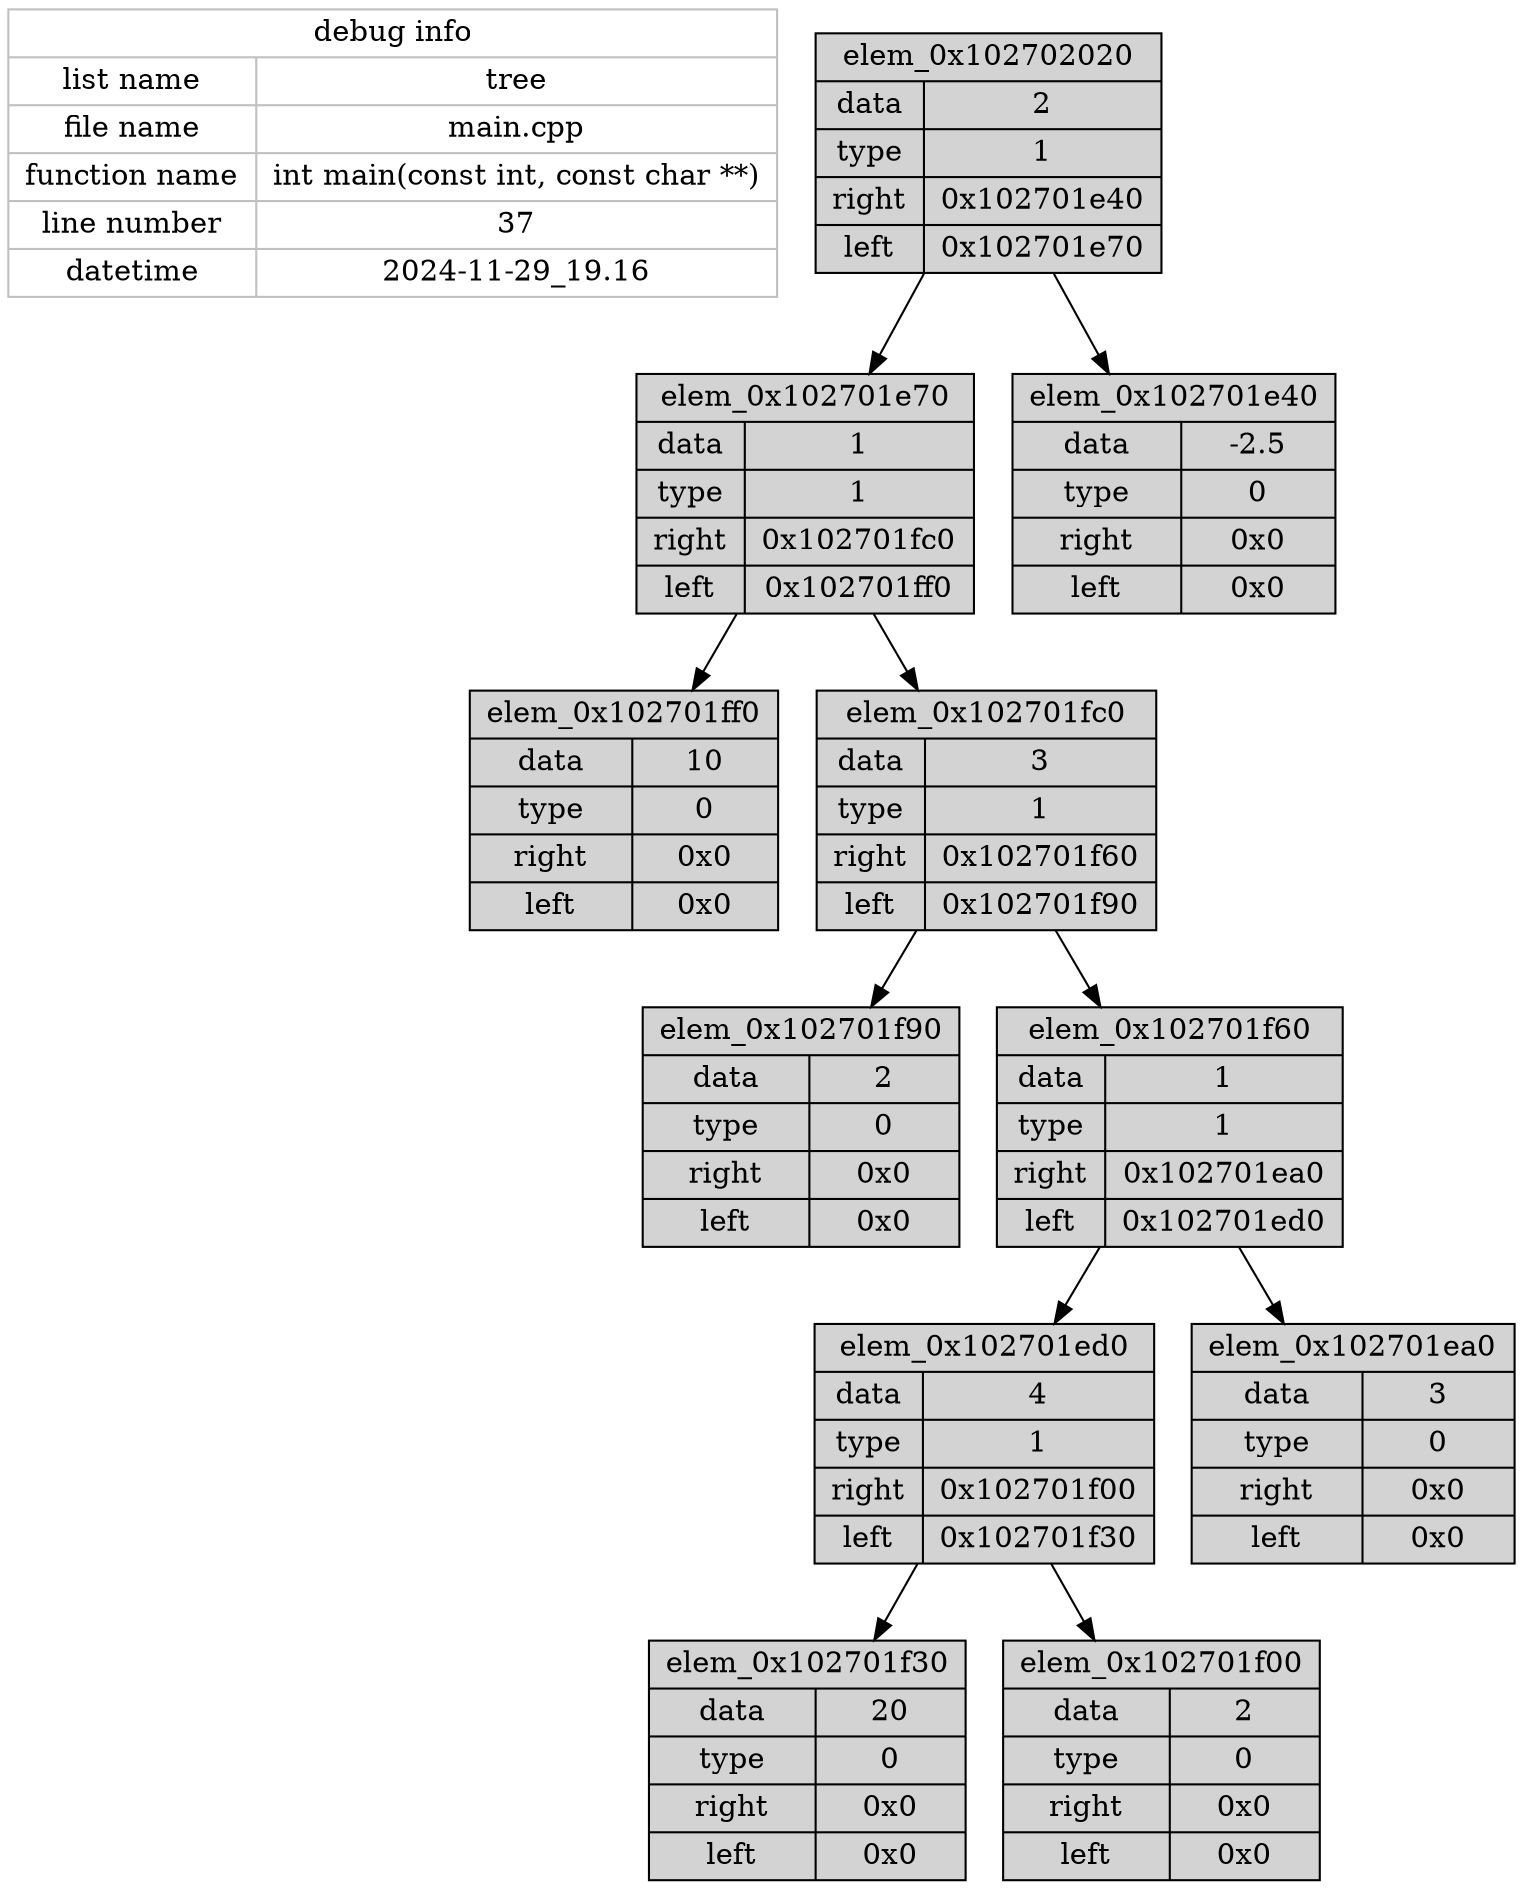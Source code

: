 digraph G {
debug_info [
shape=record,
label="{debug info | { {list name | file name | function name | line number | datetime} | {tree | main.cpp | int main(const int, const char **) | 37 | 2024-11-29_19.16} }}",
fillcolor=white,
color=grey,
style="filled",
];
elem_0x102702020 [
  shape=record,
  label="{elem_0x102702020  | { {data | type | right | left} | {2 | 1 | 0x102701e40 | 0x102701e70} } }",
  fillcolor=lightgrey,
  color=black,
  style="filled"
];
elem_0x102701e70 [
  shape=record,
  label="{elem_0x102701e70  | { {data | type | right | left} | {1 | 1 | 0x102701fc0 | 0x102701ff0} } }",
  fillcolor=lightgrey,
  color=black,
  style="filled"
];
elem_0x102701ff0 [
  shape=record,
  label="{elem_0x102701ff0  | { {data | type | right | left} | {10 | 0 | 0x0 | 0x0} } }",
  fillcolor=lightgrey,
  color=black,
  style="filled"
];

elem_0x102701fc0 [
  shape=record,
  label="{elem_0x102701fc0  | { {data | type | right | left} | {3 | 1 | 0x102701f60 | 0x102701f90} } }",
  fillcolor=lightgrey,
  color=black,
  style="filled"
];
elem_0x102701f90 [
  shape=record,
  label="{elem_0x102701f90  | { {data | type | right | left} | {2 | 0 | 0x0 | 0x0} } }",
  fillcolor=lightgrey,
  color=black,
  style="filled"
];

elem_0x102701f60 [
  shape=record,
  label="{elem_0x102701f60  | { {data | type | right | left} | {1 | 1 | 0x102701ea0 | 0x102701ed0} } }",
  fillcolor=lightgrey,
  color=black,
  style="filled"
];
elem_0x102701ed0 [
  shape=record,
  label="{elem_0x102701ed0  | { {data | type | right | left} | {4 | 1 | 0x102701f00 | 0x102701f30} } }",
  fillcolor=lightgrey,
  color=black,
  style="filled"
];
elem_0x102701f30 [
  shape=record,
  label="{elem_0x102701f30  | { {data | type | right | left} | {20 | 0 | 0x0 | 0x0} } }",
  fillcolor=lightgrey,
  color=black,
  style="filled"
];

elem_0x102701f00 [
  shape=record,
  label="{elem_0x102701f00  | { {data | type | right | left} | {2 | 0 | 0x0 | 0x0} } }",
  fillcolor=lightgrey,
  color=black,
  style="filled"
];

elem_0x102701ed0 -> elem_0x102701f30;
elem_0x102701ed0 -> elem_0x102701f00;

elem_0x102701ea0 [
  shape=record,
  label="{elem_0x102701ea0  | { {data | type | right | left} | {3 | 0 | 0x0 | 0x0} } }",
  fillcolor=lightgrey,
  color=black,
  style="filled"
];

elem_0x102701f60 -> elem_0x102701ed0;
elem_0x102701f60 -> elem_0x102701ea0;

elem_0x102701fc0 -> elem_0x102701f90;
elem_0x102701fc0 -> elem_0x102701f60;

elem_0x102701e70 -> elem_0x102701ff0;
elem_0x102701e70 -> elem_0x102701fc0;

elem_0x102701e40 [
  shape=record,
  label="{elem_0x102701e40  | { {data | type | right | left} | {-2.5 | 0 | 0x0 | 0x0} } }",
  fillcolor=lightgrey,
  color=black,
  style="filled"
];

elem_0x102702020 -> elem_0x102701e70;
elem_0x102702020 -> elem_0x102701e40;

}
